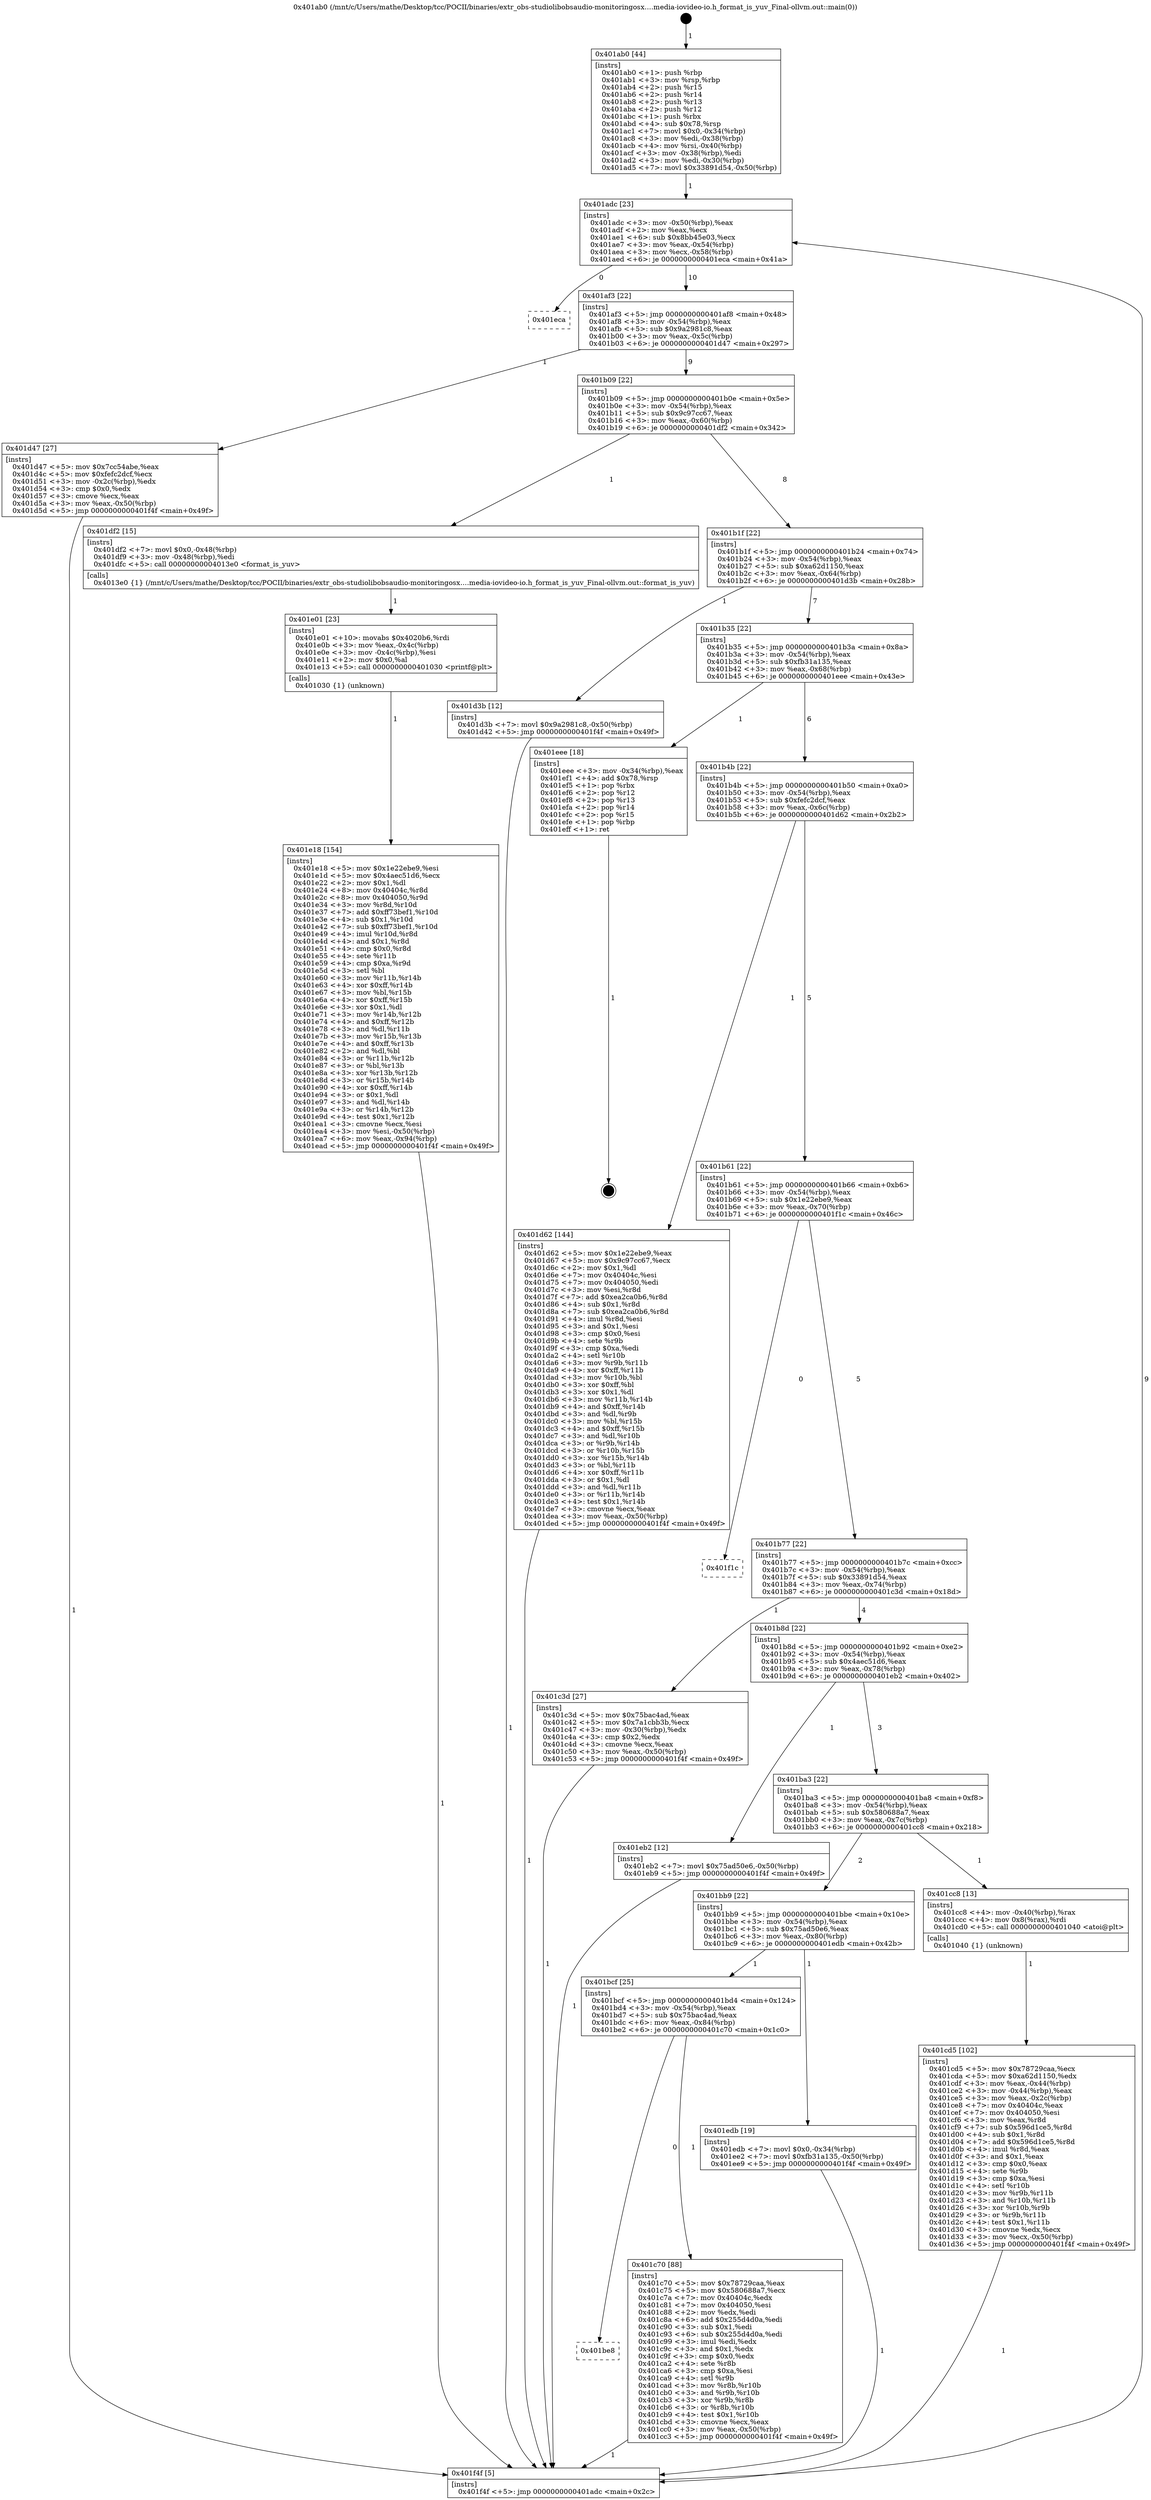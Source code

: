 digraph "0x401ab0" {
  label = "0x401ab0 (/mnt/c/Users/mathe/Desktop/tcc/POCII/binaries/extr_obs-studiolibobsaudio-monitoringosx....media-iovideo-io.h_format_is_yuv_Final-ollvm.out::main(0))"
  labelloc = "t"
  node[shape=record]

  Entry [label="",width=0.3,height=0.3,shape=circle,fillcolor=black,style=filled]
  "0x401adc" [label="{
     0x401adc [23]\l
     | [instrs]\l
     &nbsp;&nbsp;0x401adc \<+3\>: mov -0x50(%rbp),%eax\l
     &nbsp;&nbsp;0x401adf \<+2\>: mov %eax,%ecx\l
     &nbsp;&nbsp;0x401ae1 \<+6\>: sub $0x8bb45e03,%ecx\l
     &nbsp;&nbsp;0x401ae7 \<+3\>: mov %eax,-0x54(%rbp)\l
     &nbsp;&nbsp;0x401aea \<+3\>: mov %ecx,-0x58(%rbp)\l
     &nbsp;&nbsp;0x401aed \<+6\>: je 0000000000401eca \<main+0x41a\>\l
  }"]
  "0x401eca" [label="{
     0x401eca\l
  }", style=dashed]
  "0x401af3" [label="{
     0x401af3 [22]\l
     | [instrs]\l
     &nbsp;&nbsp;0x401af3 \<+5\>: jmp 0000000000401af8 \<main+0x48\>\l
     &nbsp;&nbsp;0x401af8 \<+3\>: mov -0x54(%rbp),%eax\l
     &nbsp;&nbsp;0x401afb \<+5\>: sub $0x9a2981c8,%eax\l
     &nbsp;&nbsp;0x401b00 \<+3\>: mov %eax,-0x5c(%rbp)\l
     &nbsp;&nbsp;0x401b03 \<+6\>: je 0000000000401d47 \<main+0x297\>\l
  }"]
  Exit [label="",width=0.3,height=0.3,shape=circle,fillcolor=black,style=filled,peripheries=2]
  "0x401d47" [label="{
     0x401d47 [27]\l
     | [instrs]\l
     &nbsp;&nbsp;0x401d47 \<+5\>: mov $0x7cc54abe,%eax\l
     &nbsp;&nbsp;0x401d4c \<+5\>: mov $0xfefc2dcf,%ecx\l
     &nbsp;&nbsp;0x401d51 \<+3\>: mov -0x2c(%rbp),%edx\l
     &nbsp;&nbsp;0x401d54 \<+3\>: cmp $0x0,%edx\l
     &nbsp;&nbsp;0x401d57 \<+3\>: cmove %ecx,%eax\l
     &nbsp;&nbsp;0x401d5a \<+3\>: mov %eax,-0x50(%rbp)\l
     &nbsp;&nbsp;0x401d5d \<+5\>: jmp 0000000000401f4f \<main+0x49f\>\l
  }"]
  "0x401b09" [label="{
     0x401b09 [22]\l
     | [instrs]\l
     &nbsp;&nbsp;0x401b09 \<+5\>: jmp 0000000000401b0e \<main+0x5e\>\l
     &nbsp;&nbsp;0x401b0e \<+3\>: mov -0x54(%rbp),%eax\l
     &nbsp;&nbsp;0x401b11 \<+5\>: sub $0x9c97cc67,%eax\l
     &nbsp;&nbsp;0x401b16 \<+3\>: mov %eax,-0x60(%rbp)\l
     &nbsp;&nbsp;0x401b19 \<+6\>: je 0000000000401df2 \<main+0x342\>\l
  }"]
  "0x401e18" [label="{
     0x401e18 [154]\l
     | [instrs]\l
     &nbsp;&nbsp;0x401e18 \<+5\>: mov $0x1e22ebe9,%esi\l
     &nbsp;&nbsp;0x401e1d \<+5\>: mov $0x4aec51d6,%ecx\l
     &nbsp;&nbsp;0x401e22 \<+2\>: mov $0x1,%dl\l
     &nbsp;&nbsp;0x401e24 \<+8\>: mov 0x40404c,%r8d\l
     &nbsp;&nbsp;0x401e2c \<+8\>: mov 0x404050,%r9d\l
     &nbsp;&nbsp;0x401e34 \<+3\>: mov %r8d,%r10d\l
     &nbsp;&nbsp;0x401e37 \<+7\>: add $0xff73bef1,%r10d\l
     &nbsp;&nbsp;0x401e3e \<+4\>: sub $0x1,%r10d\l
     &nbsp;&nbsp;0x401e42 \<+7\>: sub $0xff73bef1,%r10d\l
     &nbsp;&nbsp;0x401e49 \<+4\>: imul %r10d,%r8d\l
     &nbsp;&nbsp;0x401e4d \<+4\>: and $0x1,%r8d\l
     &nbsp;&nbsp;0x401e51 \<+4\>: cmp $0x0,%r8d\l
     &nbsp;&nbsp;0x401e55 \<+4\>: sete %r11b\l
     &nbsp;&nbsp;0x401e59 \<+4\>: cmp $0xa,%r9d\l
     &nbsp;&nbsp;0x401e5d \<+3\>: setl %bl\l
     &nbsp;&nbsp;0x401e60 \<+3\>: mov %r11b,%r14b\l
     &nbsp;&nbsp;0x401e63 \<+4\>: xor $0xff,%r14b\l
     &nbsp;&nbsp;0x401e67 \<+3\>: mov %bl,%r15b\l
     &nbsp;&nbsp;0x401e6a \<+4\>: xor $0xff,%r15b\l
     &nbsp;&nbsp;0x401e6e \<+3\>: xor $0x1,%dl\l
     &nbsp;&nbsp;0x401e71 \<+3\>: mov %r14b,%r12b\l
     &nbsp;&nbsp;0x401e74 \<+4\>: and $0xff,%r12b\l
     &nbsp;&nbsp;0x401e78 \<+3\>: and %dl,%r11b\l
     &nbsp;&nbsp;0x401e7b \<+3\>: mov %r15b,%r13b\l
     &nbsp;&nbsp;0x401e7e \<+4\>: and $0xff,%r13b\l
     &nbsp;&nbsp;0x401e82 \<+2\>: and %dl,%bl\l
     &nbsp;&nbsp;0x401e84 \<+3\>: or %r11b,%r12b\l
     &nbsp;&nbsp;0x401e87 \<+3\>: or %bl,%r13b\l
     &nbsp;&nbsp;0x401e8a \<+3\>: xor %r13b,%r12b\l
     &nbsp;&nbsp;0x401e8d \<+3\>: or %r15b,%r14b\l
     &nbsp;&nbsp;0x401e90 \<+4\>: xor $0xff,%r14b\l
     &nbsp;&nbsp;0x401e94 \<+3\>: or $0x1,%dl\l
     &nbsp;&nbsp;0x401e97 \<+3\>: and %dl,%r14b\l
     &nbsp;&nbsp;0x401e9a \<+3\>: or %r14b,%r12b\l
     &nbsp;&nbsp;0x401e9d \<+4\>: test $0x1,%r12b\l
     &nbsp;&nbsp;0x401ea1 \<+3\>: cmovne %ecx,%esi\l
     &nbsp;&nbsp;0x401ea4 \<+3\>: mov %esi,-0x50(%rbp)\l
     &nbsp;&nbsp;0x401ea7 \<+6\>: mov %eax,-0x94(%rbp)\l
     &nbsp;&nbsp;0x401ead \<+5\>: jmp 0000000000401f4f \<main+0x49f\>\l
  }"]
  "0x401df2" [label="{
     0x401df2 [15]\l
     | [instrs]\l
     &nbsp;&nbsp;0x401df2 \<+7\>: movl $0x0,-0x48(%rbp)\l
     &nbsp;&nbsp;0x401df9 \<+3\>: mov -0x48(%rbp),%edi\l
     &nbsp;&nbsp;0x401dfc \<+5\>: call 00000000004013e0 \<format_is_yuv\>\l
     | [calls]\l
     &nbsp;&nbsp;0x4013e0 \{1\} (/mnt/c/Users/mathe/Desktop/tcc/POCII/binaries/extr_obs-studiolibobsaudio-monitoringosx....media-iovideo-io.h_format_is_yuv_Final-ollvm.out::format_is_yuv)\l
  }"]
  "0x401b1f" [label="{
     0x401b1f [22]\l
     | [instrs]\l
     &nbsp;&nbsp;0x401b1f \<+5\>: jmp 0000000000401b24 \<main+0x74\>\l
     &nbsp;&nbsp;0x401b24 \<+3\>: mov -0x54(%rbp),%eax\l
     &nbsp;&nbsp;0x401b27 \<+5\>: sub $0xa62d1150,%eax\l
     &nbsp;&nbsp;0x401b2c \<+3\>: mov %eax,-0x64(%rbp)\l
     &nbsp;&nbsp;0x401b2f \<+6\>: je 0000000000401d3b \<main+0x28b\>\l
  }"]
  "0x401e01" [label="{
     0x401e01 [23]\l
     | [instrs]\l
     &nbsp;&nbsp;0x401e01 \<+10\>: movabs $0x4020b6,%rdi\l
     &nbsp;&nbsp;0x401e0b \<+3\>: mov %eax,-0x4c(%rbp)\l
     &nbsp;&nbsp;0x401e0e \<+3\>: mov -0x4c(%rbp),%esi\l
     &nbsp;&nbsp;0x401e11 \<+2\>: mov $0x0,%al\l
     &nbsp;&nbsp;0x401e13 \<+5\>: call 0000000000401030 \<printf@plt\>\l
     | [calls]\l
     &nbsp;&nbsp;0x401030 \{1\} (unknown)\l
  }"]
  "0x401d3b" [label="{
     0x401d3b [12]\l
     | [instrs]\l
     &nbsp;&nbsp;0x401d3b \<+7\>: movl $0x9a2981c8,-0x50(%rbp)\l
     &nbsp;&nbsp;0x401d42 \<+5\>: jmp 0000000000401f4f \<main+0x49f\>\l
  }"]
  "0x401b35" [label="{
     0x401b35 [22]\l
     | [instrs]\l
     &nbsp;&nbsp;0x401b35 \<+5\>: jmp 0000000000401b3a \<main+0x8a\>\l
     &nbsp;&nbsp;0x401b3a \<+3\>: mov -0x54(%rbp),%eax\l
     &nbsp;&nbsp;0x401b3d \<+5\>: sub $0xfb31a135,%eax\l
     &nbsp;&nbsp;0x401b42 \<+3\>: mov %eax,-0x68(%rbp)\l
     &nbsp;&nbsp;0x401b45 \<+6\>: je 0000000000401eee \<main+0x43e\>\l
  }"]
  "0x401cd5" [label="{
     0x401cd5 [102]\l
     | [instrs]\l
     &nbsp;&nbsp;0x401cd5 \<+5\>: mov $0x78729caa,%ecx\l
     &nbsp;&nbsp;0x401cda \<+5\>: mov $0xa62d1150,%edx\l
     &nbsp;&nbsp;0x401cdf \<+3\>: mov %eax,-0x44(%rbp)\l
     &nbsp;&nbsp;0x401ce2 \<+3\>: mov -0x44(%rbp),%eax\l
     &nbsp;&nbsp;0x401ce5 \<+3\>: mov %eax,-0x2c(%rbp)\l
     &nbsp;&nbsp;0x401ce8 \<+7\>: mov 0x40404c,%eax\l
     &nbsp;&nbsp;0x401cef \<+7\>: mov 0x404050,%esi\l
     &nbsp;&nbsp;0x401cf6 \<+3\>: mov %eax,%r8d\l
     &nbsp;&nbsp;0x401cf9 \<+7\>: sub $0x596d1ce5,%r8d\l
     &nbsp;&nbsp;0x401d00 \<+4\>: sub $0x1,%r8d\l
     &nbsp;&nbsp;0x401d04 \<+7\>: add $0x596d1ce5,%r8d\l
     &nbsp;&nbsp;0x401d0b \<+4\>: imul %r8d,%eax\l
     &nbsp;&nbsp;0x401d0f \<+3\>: and $0x1,%eax\l
     &nbsp;&nbsp;0x401d12 \<+3\>: cmp $0x0,%eax\l
     &nbsp;&nbsp;0x401d15 \<+4\>: sete %r9b\l
     &nbsp;&nbsp;0x401d19 \<+3\>: cmp $0xa,%esi\l
     &nbsp;&nbsp;0x401d1c \<+4\>: setl %r10b\l
     &nbsp;&nbsp;0x401d20 \<+3\>: mov %r9b,%r11b\l
     &nbsp;&nbsp;0x401d23 \<+3\>: and %r10b,%r11b\l
     &nbsp;&nbsp;0x401d26 \<+3\>: xor %r10b,%r9b\l
     &nbsp;&nbsp;0x401d29 \<+3\>: or %r9b,%r11b\l
     &nbsp;&nbsp;0x401d2c \<+4\>: test $0x1,%r11b\l
     &nbsp;&nbsp;0x401d30 \<+3\>: cmovne %edx,%ecx\l
     &nbsp;&nbsp;0x401d33 \<+3\>: mov %ecx,-0x50(%rbp)\l
     &nbsp;&nbsp;0x401d36 \<+5\>: jmp 0000000000401f4f \<main+0x49f\>\l
  }"]
  "0x401eee" [label="{
     0x401eee [18]\l
     | [instrs]\l
     &nbsp;&nbsp;0x401eee \<+3\>: mov -0x34(%rbp),%eax\l
     &nbsp;&nbsp;0x401ef1 \<+4\>: add $0x78,%rsp\l
     &nbsp;&nbsp;0x401ef5 \<+1\>: pop %rbx\l
     &nbsp;&nbsp;0x401ef6 \<+2\>: pop %r12\l
     &nbsp;&nbsp;0x401ef8 \<+2\>: pop %r13\l
     &nbsp;&nbsp;0x401efa \<+2\>: pop %r14\l
     &nbsp;&nbsp;0x401efc \<+2\>: pop %r15\l
     &nbsp;&nbsp;0x401efe \<+1\>: pop %rbp\l
     &nbsp;&nbsp;0x401eff \<+1\>: ret\l
  }"]
  "0x401b4b" [label="{
     0x401b4b [22]\l
     | [instrs]\l
     &nbsp;&nbsp;0x401b4b \<+5\>: jmp 0000000000401b50 \<main+0xa0\>\l
     &nbsp;&nbsp;0x401b50 \<+3\>: mov -0x54(%rbp),%eax\l
     &nbsp;&nbsp;0x401b53 \<+5\>: sub $0xfefc2dcf,%eax\l
     &nbsp;&nbsp;0x401b58 \<+3\>: mov %eax,-0x6c(%rbp)\l
     &nbsp;&nbsp;0x401b5b \<+6\>: je 0000000000401d62 \<main+0x2b2\>\l
  }"]
  "0x401be8" [label="{
     0x401be8\l
  }", style=dashed]
  "0x401d62" [label="{
     0x401d62 [144]\l
     | [instrs]\l
     &nbsp;&nbsp;0x401d62 \<+5\>: mov $0x1e22ebe9,%eax\l
     &nbsp;&nbsp;0x401d67 \<+5\>: mov $0x9c97cc67,%ecx\l
     &nbsp;&nbsp;0x401d6c \<+2\>: mov $0x1,%dl\l
     &nbsp;&nbsp;0x401d6e \<+7\>: mov 0x40404c,%esi\l
     &nbsp;&nbsp;0x401d75 \<+7\>: mov 0x404050,%edi\l
     &nbsp;&nbsp;0x401d7c \<+3\>: mov %esi,%r8d\l
     &nbsp;&nbsp;0x401d7f \<+7\>: add $0xea2ca0b6,%r8d\l
     &nbsp;&nbsp;0x401d86 \<+4\>: sub $0x1,%r8d\l
     &nbsp;&nbsp;0x401d8a \<+7\>: sub $0xea2ca0b6,%r8d\l
     &nbsp;&nbsp;0x401d91 \<+4\>: imul %r8d,%esi\l
     &nbsp;&nbsp;0x401d95 \<+3\>: and $0x1,%esi\l
     &nbsp;&nbsp;0x401d98 \<+3\>: cmp $0x0,%esi\l
     &nbsp;&nbsp;0x401d9b \<+4\>: sete %r9b\l
     &nbsp;&nbsp;0x401d9f \<+3\>: cmp $0xa,%edi\l
     &nbsp;&nbsp;0x401da2 \<+4\>: setl %r10b\l
     &nbsp;&nbsp;0x401da6 \<+3\>: mov %r9b,%r11b\l
     &nbsp;&nbsp;0x401da9 \<+4\>: xor $0xff,%r11b\l
     &nbsp;&nbsp;0x401dad \<+3\>: mov %r10b,%bl\l
     &nbsp;&nbsp;0x401db0 \<+3\>: xor $0xff,%bl\l
     &nbsp;&nbsp;0x401db3 \<+3\>: xor $0x1,%dl\l
     &nbsp;&nbsp;0x401db6 \<+3\>: mov %r11b,%r14b\l
     &nbsp;&nbsp;0x401db9 \<+4\>: and $0xff,%r14b\l
     &nbsp;&nbsp;0x401dbd \<+3\>: and %dl,%r9b\l
     &nbsp;&nbsp;0x401dc0 \<+3\>: mov %bl,%r15b\l
     &nbsp;&nbsp;0x401dc3 \<+4\>: and $0xff,%r15b\l
     &nbsp;&nbsp;0x401dc7 \<+3\>: and %dl,%r10b\l
     &nbsp;&nbsp;0x401dca \<+3\>: or %r9b,%r14b\l
     &nbsp;&nbsp;0x401dcd \<+3\>: or %r10b,%r15b\l
     &nbsp;&nbsp;0x401dd0 \<+3\>: xor %r15b,%r14b\l
     &nbsp;&nbsp;0x401dd3 \<+3\>: or %bl,%r11b\l
     &nbsp;&nbsp;0x401dd6 \<+4\>: xor $0xff,%r11b\l
     &nbsp;&nbsp;0x401dda \<+3\>: or $0x1,%dl\l
     &nbsp;&nbsp;0x401ddd \<+3\>: and %dl,%r11b\l
     &nbsp;&nbsp;0x401de0 \<+3\>: or %r11b,%r14b\l
     &nbsp;&nbsp;0x401de3 \<+4\>: test $0x1,%r14b\l
     &nbsp;&nbsp;0x401de7 \<+3\>: cmovne %ecx,%eax\l
     &nbsp;&nbsp;0x401dea \<+3\>: mov %eax,-0x50(%rbp)\l
     &nbsp;&nbsp;0x401ded \<+5\>: jmp 0000000000401f4f \<main+0x49f\>\l
  }"]
  "0x401b61" [label="{
     0x401b61 [22]\l
     | [instrs]\l
     &nbsp;&nbsp;0x401b61 \<+5\>: jmp 0000000000401b66 \<main+0xb6\>\l
     &nbsp;&nbsp;0x401b66 \<+3\>: mov -0x54(%rbp),%eax\l
     &nbsp;&nbsp;0x401b69 \<+5\>: sub $0x1e22ebe9,%eax\l
     &nbsp;&nbsp;0x401b6e \<+3\>: mov %eax,-0x70(%rbp)\l
     &nbsp;&nbsp;0x401b71 \<+6\>: je 0000000000401f1c \<main+0x46c\>\l
  }"]
  "0x401c70" [label="{
     0x401c70 [88]\l
     | [instrs]\l
     &nbsp;&nbsp;0x401c70 \<+5\>: mov $0x78729caa,%eax\l
     &nbsp;&nbsp;0x401c75 \<+5\>: mov $0x580688a7,%ecx\l
     &nbsp;&nbsp;0x401c7a \<+7\>: mov 0x40404c,%edx\l
     &nbsp;&nbsp;0x401c81 \<+7\>: mov 0x404050,%esi\l
     &nbsp;&nbsp;0x401c88 \<+2\>: mov %edx,%edi\l
     &nbsp;&nbsp;0x401c8a \<+6\>: add $0x255d4d0a,%edi\l
     &nbsp;&nbsp;0x401c90 \<+3\>: sub $0x1,%edi\l
     &nbsp;&nbsp;0x401c93 \<+6\>: sub $0x255d4d0a,%edi\l
     &nbsp;&nbsp;0x401c99 \<+3\>: imul %edi,%edx\l
     &nbsp;&nbsp;0x401c9c \<+3\>: and $0x1,%edx\l
     &nbsp;&nbsp;0x401c9f \<+3\>: cmp $0x0,%edx\l
     &nbsp;&nbsp;0x401ca2 \<+4\>: sete %r8b\l
     &nbsp;&nbsp;0x401ca6 \<+3\>: cmp $0xa,%esi\l
     &nbsp;&nbsp;0x401ca9 \<+4\>: setl %r9b\l
     &nbsp;&nbsp;0x401cad \<+3\>: mov %r8b,%r10b\l
     &nbsp;&nbsp;0x401cb0 \<+3\>: and %r9b,%r10b\l
     &nbsp;&nbsp;0x401cb3 \<+3\>: xor %r9b,%r8b\l
     &nbsp;&nbsp;0x401cb6 \<+3\>: or %r8b,%r10b\l
     &nbsp;&nbsp;0x401cb9 \<+4\>: test $0x1,%r10b\l
     &nbsp;&nbsp;0x401cbd \<+3\>: cmovne %ecx,%eax\l
     &nbsp;&nbsp;0x401cc0 \<+3\>: mov %eax,-0x50(%rbp)\l
     &nbsp;&nbsp;0x401cc3 \<+5\>: jmp 0000000000401f4f \<main+0x49f\>\l
  }"]
  "0x401f1c" [label="{
     0x401f1c\l
  }", style=dashed]
  "0x401b77" [label="{
     0x401b77 [22]\l
     | [instrs]\l
     &nbsp;&nbsp;0x401b77 \<+5\>: jmp 0000000000401b7c \<main+0xcc\>\l
     &nbsp;&nbsp;0x401b7c \<+3\>: mov -0x54(%rbp),%eax\l
     &nbsp;&nbsp;0x401b7f \<+5\>: sub $0x33891d54,%eax\l
     &nbsp;&nbsp;0x401b84 \<+3\>: mov %eax,-0x74(%rbp)\l
     &nbsp;&nbsp;0x401b87 \<+6\>: je 0000000000401c3d \<main+0x18d\>\l
  }"]
  "0x401bcf" [label="{
     0x401bcf [25]\l
     | [instrs]\l
     &nbsp;&nbsp;0x401bcf \<+5\>: jmp 0000000000401bd4 \<main+0x124\>\l
     &nbsp;&nbsp;0x401bd4 \<+3\>: mov -0x54(%rbp),%eax\l
     &nbsp;&nbsp;0x401bd7 \<+5\>: sub $0x75bac4ad,%eax\l
     &nbsp;&nbsp;0x401bdc \<+6\>: mov %eax,-0x84(%rbp)\l
     &nbsp;&nbsp;0x401be2 \<+6\>: je 0000000000401c70 \<main+0x1c0\>\l
  }"]
  "0x401c3d" [label="{
     0x401c3d [27]\l
     | [instrs]\l
     &nbsp;&nbsp;0x401c3d \<+5\>: mov $0x75bac4ad,%eax\l
     &nbsp;&nbsp;0x401c42 \<+5\>: mov $0x7a1cbb3b,%ecx\l
     &nbsp;&nbsp;0x401c47 \<+3\>: mov -0x30(%rbp),%edx\l
     &nbsp;&nbsp;0x401c4a \<+3\>: cmp $0x2,%edx\l
     &nbsp;&nbsp;0x401c4d \<+3\>: cmovne %ecx,%eax\l
     &nbsp;&nbsp;0x401c50 \<+3\>: mov %eax,-0x50(%rbp)\l
     &nbsp;&nbsp;0x401c53 \<+5\>: jmp 0000000000401f4f \<main+0x49f\>\l
  }"]
  "0x401b8d" [label="{
     0x401b8d [22]\l
     | [instrs]\l
     &nbsp;&nbsp;0x401b8d \<+5\>: jmp 0000000000401b92 \<main+0xe2\>\l
     &nbsp;&nbsp;0x401b92 \<+3\>: mov -0x54(%rbp),%eax\l
     &nbsp;&nbsp;0x401b95 \<+5\>: sub $0x4aec51d6,%eax\l
     &nbsp;&nbsp;0x401b9a \<+3\>: mov %eax,-0x78(%rbp)\l
     &nbsp;&nbsp;0x401b9d \<+6\>: je 0000000000401eb2 \<main+0x402\>\l
  }"]
  "0x401f4f" [label="{
     0x401f4f [5]\l
     | [instrs]\l
     &nbsp;&nbsp;0x401f4f \<+5\>: jmp 0000000000401adc \<main+0x2c\>\l
  }"]
  "0x401ab0" [label="{
     0x401ab0 [44]\l
     | [instrs]\l
     &nbsp;&nbsp;0x401ab0 \<+1\>: push %rbp\l
     &nbsp;&nbsp;0x401ab1 \<+3\>: mov %rsp,%rbp\l
     &nbsp;&nbsp;0x401ab4 \<+2\>: push %r15\l
     &nbsp;&nbsp;0x401ab6 \<+2\>: push %r14\l
     &nbsp;&nbsp;0x401ab8 \<+2\>: push %r13\l
     &nbsp;&nbsp;0x401aba \<+2\>: push %r12\l
     &nbsp;&nbsp;0x401abc \<+1\>: push %rbx\l
     &nbsp;&nbsp;0x401abd \<+4\>: sub $0x78,%rsp\l
     &nbsp;&nbsp;0x401ac1 \<+7\>: movl $0x0,-0x34(%rbp)\l
     &nbsp;&nbsp;0x401ac8 \<+3\>: mov %edi,-0x38(%rbp)\l
     &nbsp;&nbsp;0x401acb \<+4\>: mov %rsi,-0x40(%rbp)\l
     &nbsp;&nbsp;0x401acf \<+3\>: mov -0x38(%rbp),%edi\l
     &nbsp;&nbsp;0x401ad2 \<+3\>: mov %edi,-0x30(%rbp)\l
     &nbsp;&nbsp;0x401ad5 \<+7\>: movl $0x33891d54,-0x50(%rbp)\l
  }"]
  "0x401edb" [label="{
     0x401edb [19]\l
     | [instrs]\l
     &nbsp;&nbsp;0x401edb \<+7\>: movl $0x0,-0x34(%rbp)\l
     &nbsp;&nbsp;0x401ee2 \<+7\>: movl $0xfb31a135,-0x50(%rbp)\l
     &nbsp;&nbsp;0x401ee9 \<+5\>: jmp 0000000000401f4f \<main+0x49f\>\l
  }"]
  "0x401eb2" [label="{
     0x401eb2 [12]\l
     | [instrs]\l
     &nbsp;&nbsp;0x401eb2 \<+7\>: movl $0x75ad50e6,-0x50(%rbp)\l
     &nbsp;&nbsp;0x401eb9 \<+5\>: jmp 0000000000401f4f \<main+0x49f\>\l
  }"]
  "0x401ba3" [label="{
     0x401ba3 [22]\l
     | [instrs]\l
     &nbsp;&nbsp;0x401ba3 \<+5\>: jmp 0000000000401ba8 \<main+0xf8\>\l
     &nbsp;&nbsp;0x401ba8 \<+3\>: mov -0x54(%rbp),%eax\l
     &nbsp;&nbsp;0x401bab \<+5\>: sub $0x580688a7,%eax\l
     &nbsp;&nbsp;0x401bb0 \<+3\>: mov %eax,-0x7c(%rbp)\l
     &nbsp;&nbsp;0x401bb3 \<+6\>: je 0000000000401cc8 \<main+0x218\>\l
  }"]
  "0x401bb9" [label="{
     0x401bb9 [22]\l
     | [instrs]\l
     &nbsp;&nbsp;0x401bb9 \<+5\>: jmp 0000000000401bbe \<main+0x10e\>\l
     &nbsp;&nbsp;0x401bbe \<+3\>: mov -0x54(%rbp),%eax\l
     &nbsp;&nbsp;0x401bc1 \<+5\>: sub $0x75ad50e6,%eax\l
     &nbsp;&nbsp;0x401bc6 \<+3\>: mov %eax,-0x80(%rbp)\l
     &nbsp;&nbsp;0x401bc9 \<+6\>: je 0000000000401edb \<main+0x42b\>\l
  }"]
  "0x401cc8" [label="{
     0x401cc8 [13]\l
     | [instrs]\l
     &nbsp;&nbsp;0x401cc8 \<+4\>: mov -0x40(%rbp),%rax\l
     &nbsp;&nbsp;0x401ccc \<+4\>: mov 0x8(%rax),%rdi\l
     &nbsp;&nbsp;0x401cd0 \<+5\>: call 0000000000401040 \<atoi@plt\>\l
     | [calls]\l
     &nbsp;&nbsp;0x401040 \{1\} (unknown)\l
  }"]
  Entry -> "0x401ab0" [label=" 1"]
  "0x401adc" -> "0x401eca" [label=" 0"]
  "0x401adc" -> "0x401af3" [label=" 10"]
  "0x401eee" -> Exit [label=" 1"]
  "0x401af3" -> "0x401d47" [label=" 1"]
  "0x401af3" -> "0x401b09" [label=" 9"]
  "0x401edb" -> "0x401f4f" [label=" 1"]
  "0x401b09" -> "0x401df2" [label=" 1"]
  "0x401b09" -> "0x401b1f" [label=" 8"]
  "0x401eb2" -> "0x401f4f" [label=" 1"]
  "0x401b1f" -> "0x401d3b" [label=" 1"]
  "0x401b1f" -> "0x401b35" [label=" 7"]
  "0x401e18" -> "0x401f4f" [label=" 1"]
  "0x401b35" -> "0x401eee" [label=" 1"]
  "0x401b35" -> "0x401b4b" [label=" 6"]
  "0x401e01" -> "0x401e18" [label=" 1"]
  "0x401b4b" -> "0x401d62" [label=" 1"]
  "0x401b4b" -> "0x401b61" [label=" 5"]
  "0x401df2" -> "0x401e01" [label=" 1"]
  "0x401b61" -> "0x401f1c" [label=" 0"]
  "0x401b61" -> "0x401b77" [label=" 5"]
  "0x401d62" -> "0x401f4f" [label=" 1"]
  "0x401b77" -> "0x401c3d" [label=" 1"]
  "0x401b77" -> "0x401b8d" [label=" 4"]
  "0x401c3d" -> "0x401f4f" [label=" 1"]
  "0x401ab0" -> "0x401adc" [label=" 1"]
  "0x401f4f" -> "0x401adc" [label=" 9"]
  "0x401d3b" -> "0x401f4f" [label=" 1"]
  "0x401b8d" -> "0x401eb2" [label=" 1"]
  "0x401b8d" -> "0x401ba3" [label=" 3"]
  "0x401cd5" -> "0x401f4f" [label=" 1"]
  "0x401ba3" -> "0x401cc8" [label=" 1"]
  "0x401ba3" -> "0x401bb9" [label=" 2"]
  "0x401cc8" -> "0x401cd5" [label=" 1"]
  "0x401bb9" -> "0x401edb" [label=" 1"]
  "0x401bb9" -> "0x401bcf" [label=" 1"]
  "0x401d47" -> "0x401f4f" [label=" 1"]
  "0x401bcf" -> "0x401c70" [label=" 1"]
  "0x401bcf" -> "0x401be8" [label=" 0"]
  "0x401c70" -> "0x401f4f" [label=" 1"]
}

